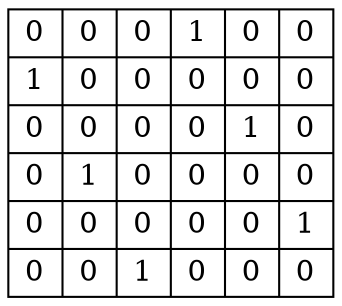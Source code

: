 digraph structs {
    node [shape=record];
     struct3 [label="{ { 0|0|0|1|0|0 } | { 1|0|0|0|0|0 } | { 0|0|0|0|1|0 } | { 0|1|0|0|0|0 } | { 0|0|0|0|0|1 } | { 0|0|1|0|0|0 } }"];
 }
